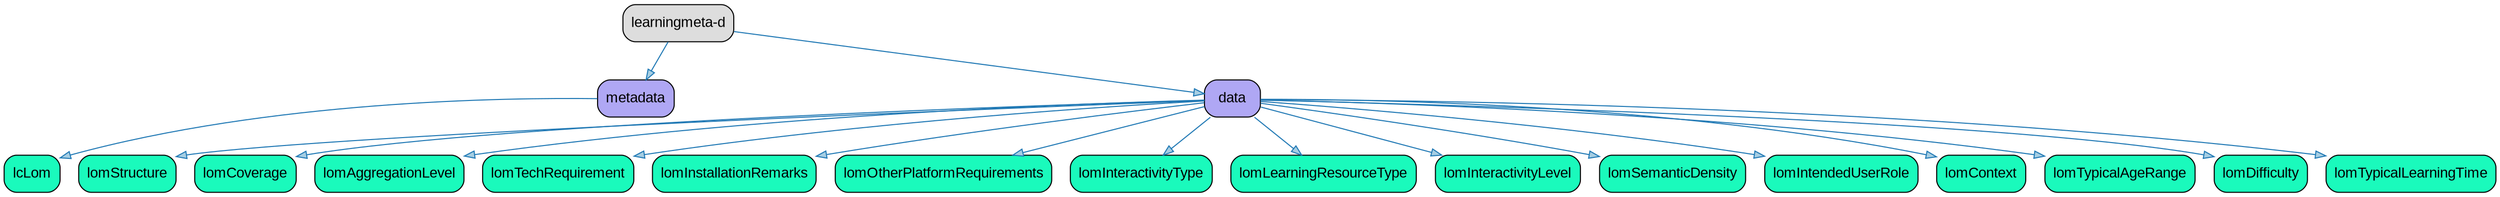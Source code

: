 // DITA Domain learningmeta-d
strict digraph {
				
  // Root node
  
	"learningmeta-d" [label ="learningmeta-d" fontname="Arial" shape="Mrecord" style="filled"  fillcolor="#DDDDDD"]
			
  // Other nodes
      
	"metadata" [label ="metadata" fontname="Arial" shape="Mrecord" style="filled"  fillcolor="#AFA7F4"]
         
	"lcLom" [label ="lcLom" fontname="Arial" shape="Mrecord" style="filled"  fillcolor="#1AFABC"]
      
      
	"data" [label ="data" fontname="Arial" shape="Mrecord" style="filled"  fillcolor="#AFA7F4"]
         
	"lomStructure" [label ="lomStructure" fontname="Arial" shape="Mrecord" style="filled"  fillcolor="#1AFABC"]
         
	"lomCoverage" [label ="lomCoverage" fontname="Arial" shape="Mrecord" style="filled"  fillcolor="#1AFABC"]
         
	"lomAggregationLevel" [label ="lomAggregationLevel" fontname="Arial" shape="Mrecord" style="filled"  fillcolor="#1AFABC"]
         
	"lomTechRequirement" [label ="lomTechRequirement" fontname="Arial" shape="Mrecord" style="filled"  fillcolor="#1AFABC"]
         
	"lomInstallationRemarks" [label ="lomInstallationRemarks" fontname="Arial" shape="Mrecord" style="filled"  fillcolor="#1AFABC"]
         
	"lomOtherPlatformRequirements" [label ="lomOtherPlatformRequirements" fontname="Arial" shape="Mrecord" style="filled"  fillcolor="#1AFABC"]
         
	"lomInteractivityType" [label ="lomInteractivityType" fontname="Arial" shape="Mrecord" style="filled"  fillcolor="#1AFABC"]
         
	"lomLearningResourceType" [label ="lomLearningResourceType" fontname="Arial" shape="Mrecord" style="filled"  fillcolor="#1AFABC"]
         
	"lomInteractivityLevel" [label ="lomInteractivityLevel" fontname="Arial" shape="Mrecord" style="filled"  fillcolor="#1AFABC"]
         
	"lomSemanticDensity" [label ="lomSemanticDensity" fontname="Arial" shape="Mrecord" style="filled"  fillcolor="#1AFABC"]
         
	"lomIntendedUserRole" [label ="lomIntendedUserRole" fontname="Arial" shape="Mrecord" style="filled"  fillcolor="#1AFABC"]
         
	"lomContext" [label ="lomContext" fontname="Arial" shape="Mrecord" style="filled"  fillcolor="#1AFABC"]
         
	"lomTypicalAgeRange" [label ="lomTypicalAgeRange" fontname="Arial" shape="Mrecord" style="filled"  fillcolor="#1AFABC"]
         
	"lomDifficulty" [label ="lomDifficulty" fontname="Arial" shape="Mrecord" style="filled"  fillcolor="#1AFABC"]
         
	"lomTypicalLearningTime" [label ="lomTypicalLearningTime" fontname="Arial" shape="Mrecord" style="filled"  fillcolor="#1AFABC"]
      
   
  // Edges
      
	"learningmeta-d" -> "metadata" [fillcolor="#a6cee3" color="#1f78b4"]
         
	"metadata" -> "lcLom" [fillcolor="#a6cee3" color="#1f78b4"]
      
      
	"learningmeta-d" -> "data" [fillcolor="#a6cee3" color="#1f78b4"]
         
	"data" -> "lomStructure" [fillcolor="#a6cee3" color="#1f78b4"]
         
	"data" -> "lomCoverage" [fillcolor="#a6cee3" color="#1f78b4"]
         
	"data" -> "lomAggregationLevel" [fillcolor="#a6cee3" color="#1f78b4"]
         
	"data" -> "lomTechRequirement" [fillcolor="#a6cee3" color="#1f78b4"]
         
	"data" -> "lomInstallationRemarks" [fillcolor="#a6cee3" color="#1f78b4"]
         
	"data" -> "lomOtherPlatformRequirements" [fillcolor="#a6cee3" color="#1f78b4"]
         
	"data" -> "lomInteractivityType" [fillcolor="#a6cee3" color="#1f78b4"]
         
	"data" -> "lomLearningResourceType" [fillcolor="#a6cee3" color="#1f78b4"]
         
	"data" -> "lomInteractivityLevel" [fillcolor="#a6cee3" color="#1f78b4"]
         
	"data" -> "lomSemanticDensity" [fillcolor="#a6cee3" color="#1f78b4"]
         
	"data" -> "lomIntendedUserRole" [fillcolor="#a6cee3" color="#1f78b4"]
         
	"data" -> "lomContext" [fillcolor="#a6cee3" color="#1f78b4"]
         
	"data" -> "lomTypicalAgeRange" [fillcolor="#a6cee3" color="#1f78b4"]
         
	"data" -> "lomDifficulty" [fillcolor="#a6cee3" color="#1f78b4"]
         
	"data" -> "lomTypicalLearningTime" [fillcolor="#a6cee3" color="#1f78b4"]
      
   }
